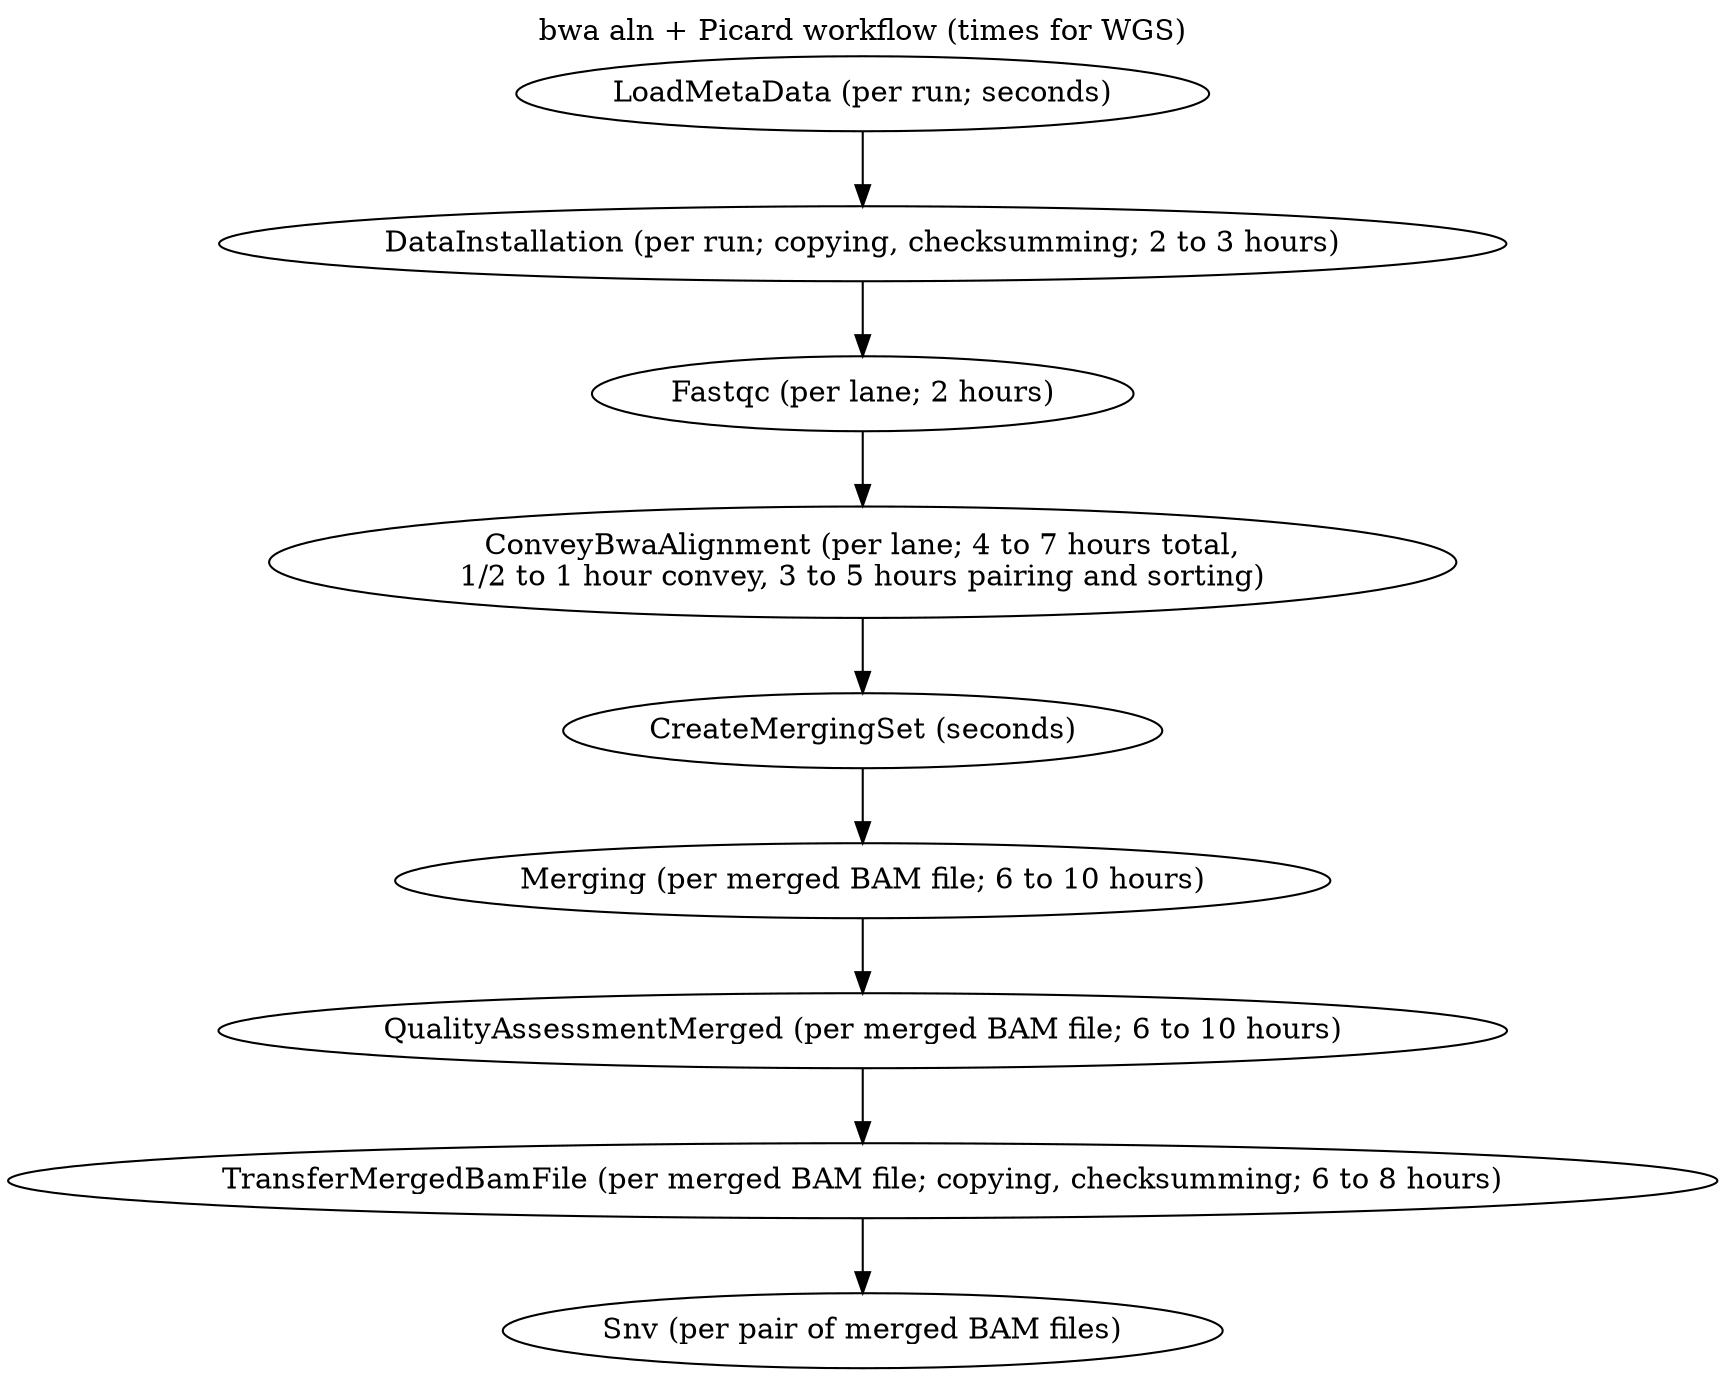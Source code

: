 digraph workflows {
  labelloc="t";
  label="bwa aln + Picard workflow (times for WGS)\n";

  LoadMetaData [label="LoadMetaData (per run; seconds)"]
  DataInstallation [label="DataInstallation (per run; copying, checksumming; 2 to 3 hours)"];
  Fastqc [label="Fastqc (per lane; 2 hours)"];
  ConveyBwaAlignment [label="ConveyBwaAlignment (per lane; 4 to 7 hours total,\n1/2 to 1 hour convey, 3 to 5 hours pairing and sorting)"]
  CreateMergingSet [label="CreateMergingSet (seconds)"]
  Merging [label="Merging (per merged BAM file; 6 to 10 hours)"]
  QualityAssessmentMerged [label="QualityAssessmentMerged (per merged BAM file; 6 to 10 hours)"]
  TransferMergedBamFile [label="TransferMergedBamFile (per merged BAM file; copying, checksumming; 6 to 8 hours)"]
  LoadMetaData -> DataInstallation -> Fastqc -> ConveyBwaAlignment -> CreateMergingSet -> Merging -> QualityAssessmentMerged -> TransferMergedBamFile -> "Snv (per pair of merged BAM files)"
}
